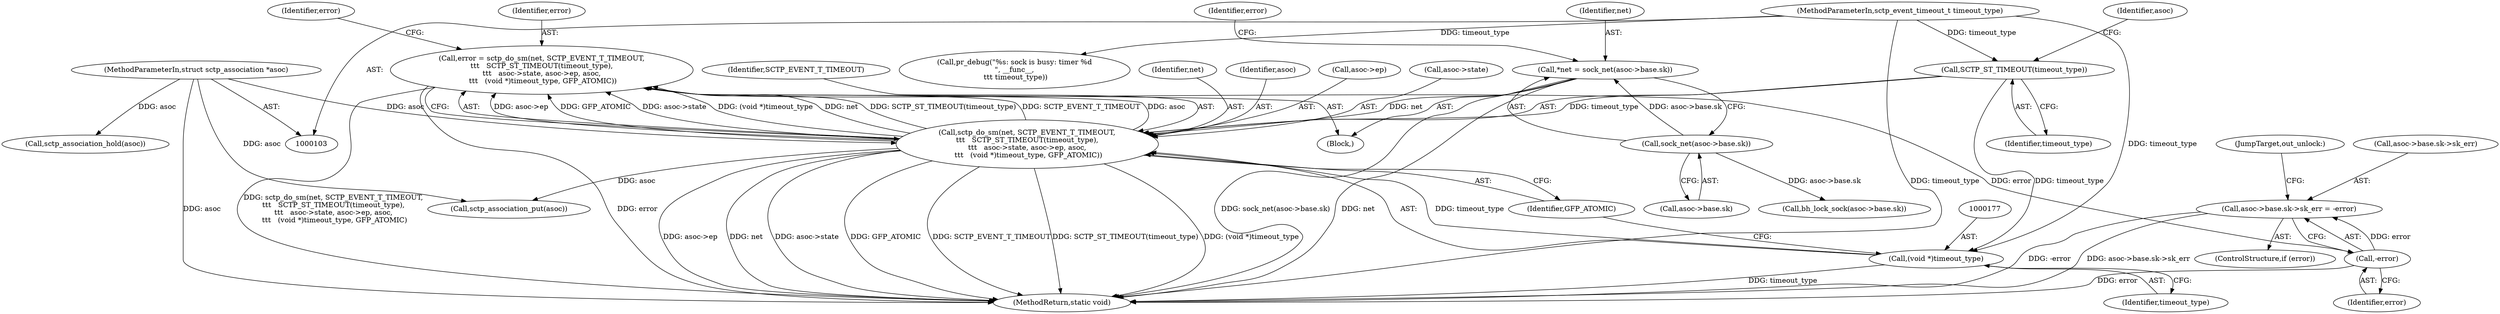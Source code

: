 digraph "1_linux_635682a14427d241bab7bbdeebb48a7d7b91638e_2@pointer" {
"1000182" [label="(Call,asoc->base.sk->sk_err = -error)"];
"1000190" [label="(Call,-error)"];
"1000162" [label="(Call,error = sctp_do_sm(net, SCTP_EVENT_T_TIMEOUT,\n\t\t\t   SCTP_ST_TIMEOUT(timeout_type),\n\t\t\t   asoc->state, asoc->ep, asoc,\n \t\t\t   (void *)timeout_type, GFP_ATOMIC))"];
"1000164" [label="(Call,sctp_do_sm(net, SCTP_EVENT_T_TIMEOUT,\n\t\t\t   SCTP_ST_TIMEOUT(timeout_type),\n\t\t\t   asoc->state, asoc->ep, asoc,\n \t\t\t   (void *)timeout_type, GFP_ATOMIC))"];
"1000108" [label="(Call,*net = sock_net(asoc->base.sk))"];
"1000110" [label="(Call,sock_net(asoc->base.sk))"];
"1000167" [label="(Call,SCTP_ST_TIMEOUT(timeout_type))"];
"1000105" [label="(MethodParameterIn,sctp_event_timeout_t timeout_type)"];
"1000104" [label="(MethodParameterIn,struct sctp_association *asoc)"];
"1000176" [label="(Call,(void *)timeout_type)"];
"1000108" [label="(Call,*net = sock_net(asoc->base.sk))"];
"1000109" [label="(Identifier,net)"];
"1000111" [label="(Call,asoc->base.sk)"];
"1000106" [label="(Block,)"];
"1000182" [label="(Call,asoc->base.sk->sk_err = -error)"];
"1000199" [label="(Call,sctp_association_put(asoc))"];
"1000179" [label="(Identifier,GFP_ATOMIC)"];
"1000163" [label="(Identifier,error)"];
"1000170" [label="(Identifier,asoc)"];
"1000167" [label="(Call,SCTP_ST_TIMEOUT(timeout_type))"];
"1000120" [label="(Call,bh_lock_sock(asoc->base.sk))"];
"1000110" [label="(Call,sock_net(asoc->base.sk))"];
"1000180" [label="(ControlStructure,if (error))"];
"1000166" [label="(Identifier,SCTP_EVENT_T_TIMEOUT)"];
"1000118" [label="(Identifier,error)"];
"1000178" [label="(Identifier,timeout_type)"];
"1000191" [label="(Identifier,error)"];
"1000190" [label="(Call,-error)"];
"1000176" [label="(Call,(void *)timeout_type)"];
"1000168" [label="(Identifier,timeout_type)"];
"1000152" [label="(Call,sctp_association_hold(asoc))"];
"1000165" [label="(Identifier,net)"];
"1000175" [label="(Identifier,asoc)"];
"1000172" [label="(Call,asoc->ep)"];
"1000192" [label="(JumpTarget,out_unlock:)"];
"1000183" [label="(Call,asoc->base.sk->sk_err)"];
"1000201" [label="(MethodReturn,static void)"];
"1000181" [label="(Identifier,error)"];
"1000134" [label="(Call,pr_debug(\"%s: sock is busy: timer %d\n\", __func__,\n \t\t\t timeout_type))"];
"1000169" [label="(Call,asoc->state)"];
"1000164" [label="(Call,sctp_do_sm(net, SCTP_EVENT_T_TIMEOUT,\n\t\t\t   SCTP_ST_TIMEOUT(timeout_type),\n\t\t\t   asoc->state, asoc->ep, asoc,\n \t\t\t   (void *)timeout_type, GFP_ATOMIC))"];
"1000162" [label="(Call,error = sctp_do_sm(net, SCTP_EVENT_T_TIMEOUT,\n\t\t\t   SCTP_ST_TIMEOUT(timeout_type),\n\t\t\t   asoc->state, asoc->ep, asoc,\n \t\t\t   (void *)timeout_type, GFP_ATOMIC))"];
"1000104" [label="(MethodParameterIn,struct sctp_association *asoc)"];
"1000105" [label="(MethodParameterIn,sctp_event_timeout_t timeout_type)"];
"1000182" -> "1000180"  [label="AST: "];
"1000182" -> "1000190"  [label="CFG: "];
"1000183" -> "1000182"  [label="AST: "];
"1000190" -> "1000182"  [label="AST: "];
"1000192" -> "1000182"  [label="CFG: "];
"1000182" -> "1000201"  [label="DDG: -error"];
"1000182" -> "1000201"  [label="DDG: asoc->base.sk->sk_err"];
"1000190" -> "1000182"  [label="DDG: error"];
"1000190" -> "1000191"  [label="CFG: "];
"1000191" -> "1000190"  [label="AST: "];
"1000190" -> "1000201"  [label="DDG: error"];
"1000162" -> "1000190"  [label="DDG: error"];
"1000162" -> "1000106"  [label="AST: "];
"1000162" -> "1000164"  [label="CFG: "];
"1000163" -> "1000162"  [label="AST: "];
"1000164" -> "1000162"  [label="AST: "];
"1000181" -> "1000162"  [label="CFG: "];
"1000162" -> "1000201"  [label="DDG: sctp_do_sm(net, SCTP_EVENT_T_TIMEOUT,\n\t\t\t   SCTP_ST_TIMEOUT(timeout_type),\n\t\t\t   asoc->state, asoc->ep, asoc,\n \t\t\t   (void *)timeout_type, GFP_ATOMIC)"];
"1000162" -> "1000201"  [label="DDG: error"];
"1000164" -> "1000162"  [label="DDG: asoc->ep"];
"1000164" -> "1000162"  [label="DDG: GFP_ATOMIC"];
"1000164" -> "1000162"  [label="DDG: asoc->state"];
"1000164" -> "1000162"  [label="DDG: (void *)timeout_type"];
"1000164" -> "1000162"  [label="DDG: net"];
"1000164" -> "1000162"  [label="DDG: SCTP_ST_TIMEOUT(timeout_type)"];
"1000164" -> "1000162"  [label="DDG: SCTP_EVENT_T_TIMEOUT"];
"1000164" -> "1000162"  [label="DDG: asoc"];
"1000164" -> "1000179"  [label="CFG: "];
"1000165" -> "1000164"  [label="AST: "];
"1000166" -> "1000164"  [label="AST: "];
"1000167" -> "1000164"  [label="AST: "];
"1000169" -> "1000164"  [label="AST: "];
"1000172" -> "1000164"  [label="AST: "];
"1000175" -> "1000164"  [label="AST: "];
"1000176" -> "1000164"  [label="AST: "];
"1000179" -> "1000164"  [label="AST: "];
"1000164" -> "1000201"  [label="DDG: asoc->ep"];
"1000164" -> "1000201"  [label="DDG: net"];
"1000164" -> "1000201"  [label="DDG: asoc->state"];
"1000164" -> "1000201"  [label="DDG: GFP_ATOMIC"];
"1000164" -> "1000201"  [label="DDG: SCTP_EVENT_T_TIMEOUT"];
"1000164" -> "1000201"  [label="DDG: SCTP_ST_TIMEOUT(timeout_type)"];
"1000164" -> "1000201"  [label="DDG: (void *)timeout_type"];
"1000108" -> "1000164"  [label="DDG: net"];
"1000167" -> "1000164"  [label="DDG: timeout_type"];
"1000104" -> "1000164"  [label="DDG: asoc"];
"1000176" -> "1000164"  [label="DDG: timeout_type"];
"1000164" -> "1000199"  [label="DDG: asoc"];
"1000108" -> "1000106"  [label="AST: "];
"1000108" -> "1000110"  [label="CFG: "];
"1000109" -> "1000108"  [label="AST: "];
"1000110" -> "1000108"  [label="AST: "];
"1000118" -> "1000108"  [label="CFG: "];
"1000108" -> "1000201"  [label="DDG: sock_net(asoc->base.sk)"];
"1000108" -> "1000201"  [label="DDG: net"];
"1000110" -> "1000108"  [label="DDG: asoc->base.sk"];
"1000110" -> "1000111"  [label="CFG: "];
"1000111" -> "1000110"  [label="AST: "];
"1000110" -> "1000120"  [label="DDG: asoc->base.sk"];
"1000167" -> "1000168"  [label="CFG: "];
"1000168" -> "1000167"  [label="AST: "];
"1000170" -> "1000167"  [label="CFG: "];
"1000105" -> "1000167"  [label="DDG: timeout_type"];
"1000167" -> "1000176"  [label="DDG: timeout_type"];
"1000105" -> "1000103"  [label="AST: "];
"1000105" -> "1000201"  [label="DDG: timeout_type"];
"1000105" -> "1000134"  [label="DDG: timeout_type"];
"1000105" -> "1000176"  [label="DDG: timeout_type"];
"1000104" -> "1000103"  [label="AST: "];
"1000104" -> "1000201"  [label="DDG: asoc"];
"1000104" -> "1000152"  [label="DDG: asoc"];
"1000104" -> "1000199"  [label="DDG: asoc"];
"1000176" -> "1000178"  [label="CFG: "];
"1000177" -> "1000176"  [label="AST: "];
"1000178" -> "1000176"  [label="AST: "];
"1000179" -> "1000176"  [label="CFG: "];
"1000176" -> "1000201"  [label="DDG: timeout_type"];
}
